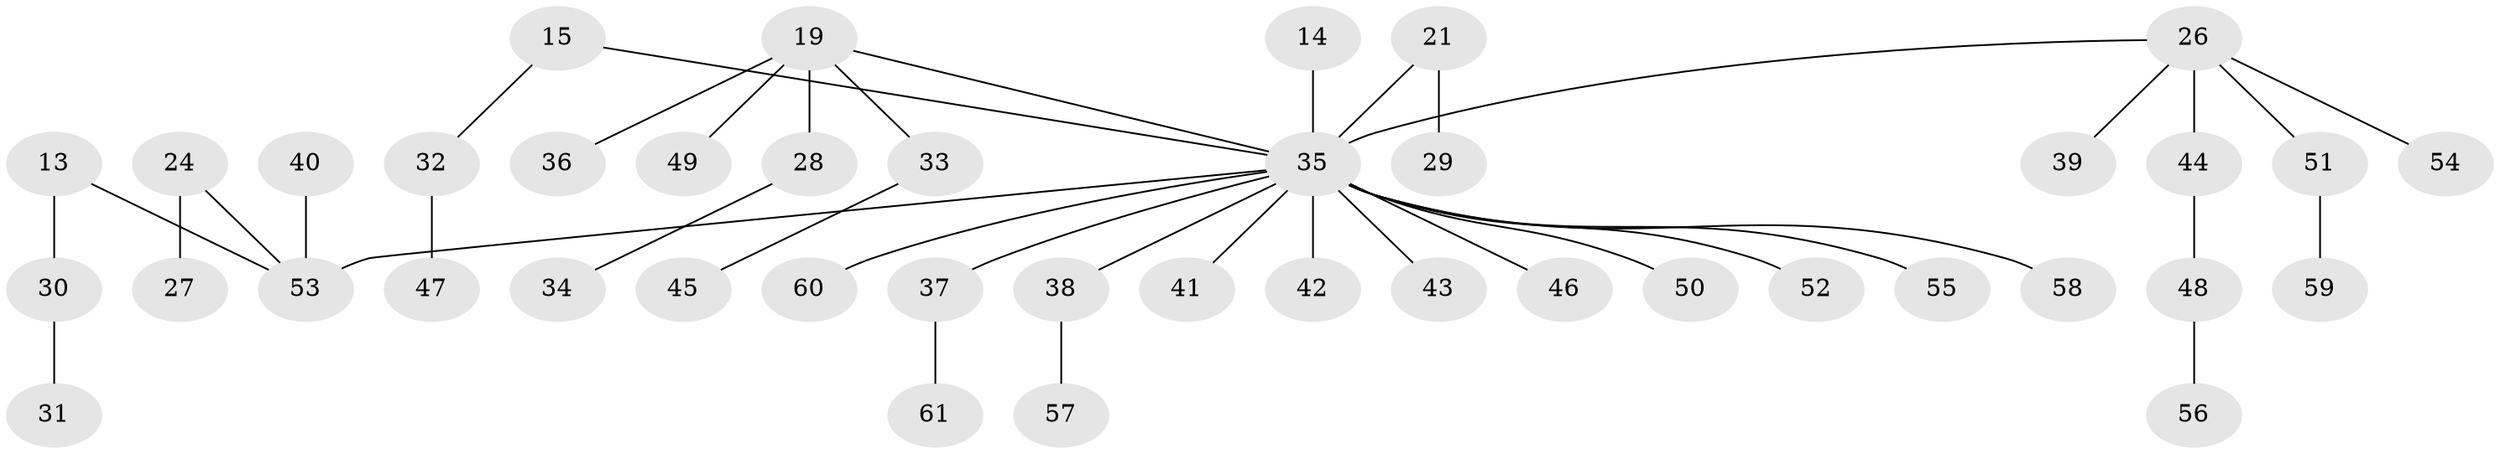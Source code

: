 // original degree distribution, {4: 0.08196721311475409, 3: 0.11475409836065574, 5: 0.04918032786885246, 2: 0.29508196721311475, 1: 0.45901639344262296}
// Generated by graph-tools (version 1.1) at 2025/56/03/04/25 21:56:20]
// undirected, 42 vertices, 41 edges
graph export_dot {
graph [start="1"]
  node [color=gray90,style=filled];
  13;
  14;
  15;
  19 [super="+17+16"];
  21;
  24;
  26 [super="+12"];
  27;
  28;
  29;
  30;
  31;
  32;
  33;
  34;
  35 [super="+25"];
  36;
  37;
  38;
  39;
  40;
  41;
  42;
  43;
  44;
  45;
  46;
  47;
  48;
  49;
  50;
  51;
  52;
  53 [super="+7+11"];
  54;
  55;
  56;
  57;
  58;
  59;
  60;
  61;
  13 -- 30;
  13 -- 53;
  14 -- 35;
  15 -- 32;
  15 -- 35;
  19 -- 28;
  19 -- 33;
  19 -- 49;
  19 -- 36;
  19 -- 35;
  21 -- 29;
  21 -- 35;
  24 -- 27;
  24 -- 53;
  26 -- 39;
  26 -- 44;
  26 -- 54;
  26 -- 51;
  26 -- 35;
  28 -- 34;
  30 -- 31;
  32 -- 47;
  33 -- 45;
  35 -- 58;
  35 -- 37;
  35 -- 38;
  35 -- 41;
  35 -- 42;
  35 -- 43;
  35 -- 46;
  35 -- 50;
  35 -- 52;
  35 -- 53;
  35 -- 55;
  35 -- 60;
  37 -- 61;
  38 -- 57;
  40 -- 53;
  44 -- 48;
  48 -- 56;
  51 -- 59;
}
